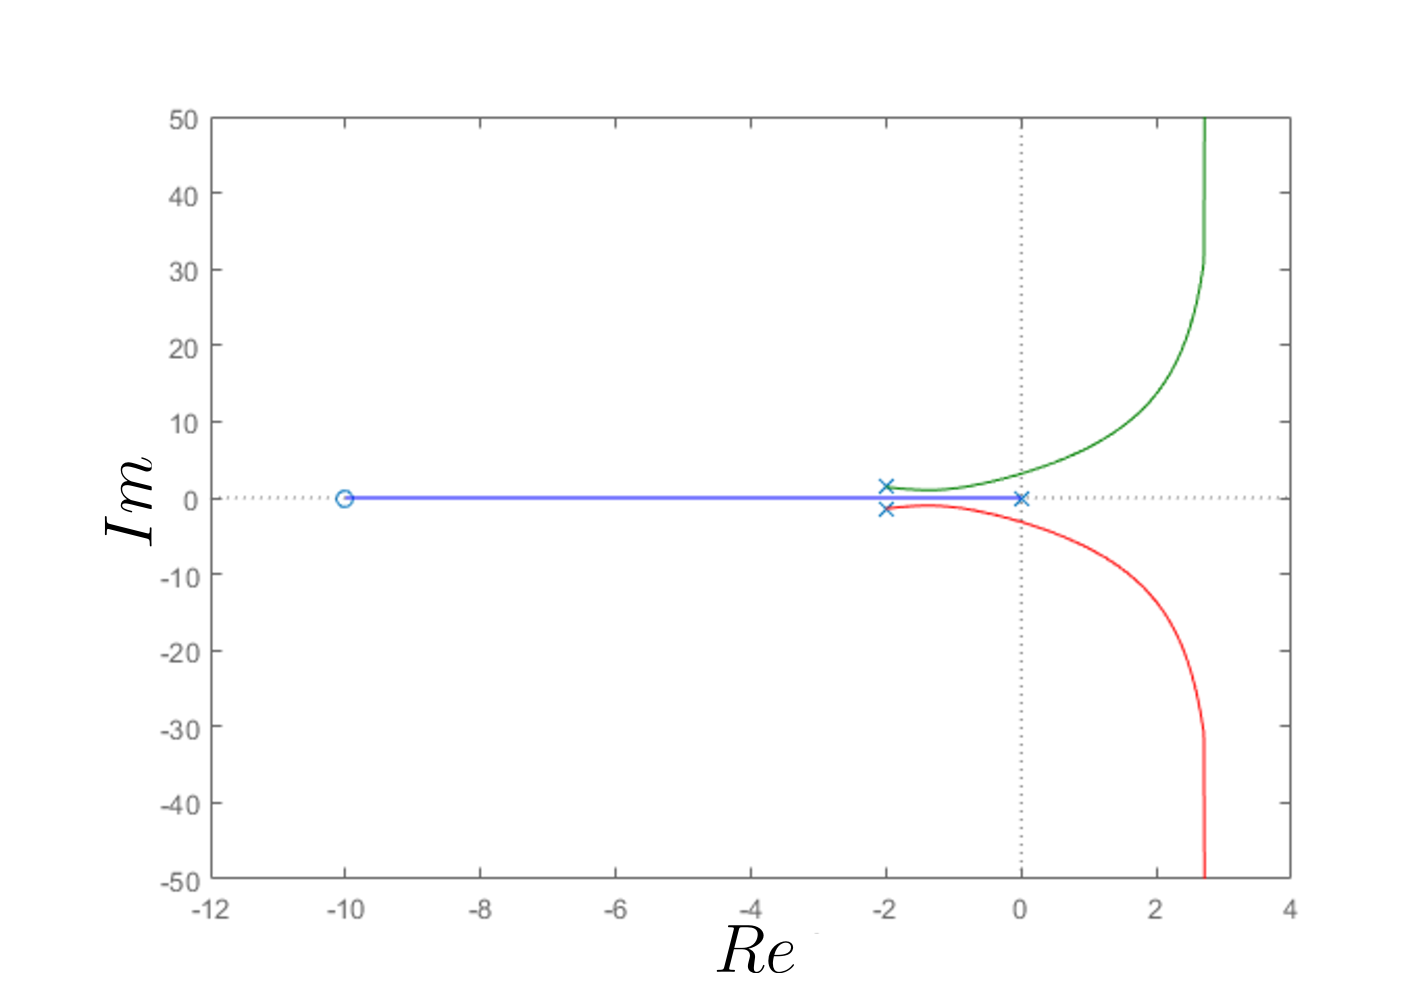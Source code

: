 <?xml version="1.0"?>
<!DOCTYPE ipe SYSTEM "ipe.dtd">
<ipe version="70206" creator="Ipe 7.2.7">
<info created="D:20170507160538" modified="D:20170507160538"/>
<bitmap id="1" width="685" height="474" length="10910" ColorSpace="DeviceRGB" Filter="FlateDecode" BitsPerComponent="8" encoding="base64">
eNrt3Q9oU/f+//GAiBSRMhDxFpEyGCJDhgzGfjJGkcG47A4Zl8tXLl9GGXKx7a/pvM1qI2q7
cpXdbbe7my3t0P5f7Ji7LHZ290q/a9VfFoLkuxiyanqdVpolxqY/2/QPritJv29ztvPN+s9a
a86fPB8EOTk9jTl5N3m/zjmfczI7CwAAAAAAAAAAAAAAAAAAAAAAAAAAAAAAAAAAAAAAAAAA
AAAAAAAAAAAAAAAAAAAAAAAAAAAAAAAAAAAAAAAAAAAAAAAAAAAAAAAAAAAAAAAAAAAAAAAA
AAAAAAAAAAAAAAAAAAAAAAAAAAAAAAAAAAAAAAAAAAAAAAAAAAAAAAAAAAAAAAAAAAAAAAAA
AAAAAAAAAAAAAAAAAAAAHmx8fPzfaaamppT5sVjM5/OFQiFeIgAAzOr8+fNFRUXWX/T398tM
j8djs9mamprsdrvT6eRVAgDAlE6ePNnX15c+J5FISB6IRCLKvoLS0tJoNMoLBQCA+Rw5ciQY
DEq7n5mZUeb4/X673a4u0NjY2NvbywsFAIDJyIb//v37q6ury8vLZaK9vV1mut3u+vp6dZm2
traOjo75v/v+++//CQCgD7/7v7/7jf03Wv3v0hFoqUY0MjIiG/vyr0yPjo4ePHjw4sWLLper
oaFBXaY9Zf7vSt0Nve5Gf/6sAqvAKigGBgaogugb7CtoLeCvCI+is7Pz1KlTHo+nrq4ufW+A
w+EgBrAKrAKrwCoQA4gBJnPnzh3Z9lfvdnR0NDc3B4PBiooKdaZEAgkGxABWgVVgFVgFYgAx
wGRCoVBRUZFyUsDo6KjNZuvv708mkxIDAoGAzAyHwyUlJfF4nBjAKrAKrAKrQAwgBphPX1+f
1Wqtra2Vf3t6epSZwWBQIoHMLCsr83q9pix6V1eX0WvHKrAKrMJsamxA+slNWVsFYgAoOgBk
7zYdMQAUHQCIAXQEUHQAIAbQEUDRAZjdwMAA164hBoCiAwAxgI4Aig4AxAA6Aig6AGSPFl9L
obOQjgCKDiCrMDaAGACKDgDEAGIAKDoAEAPoCKDoAEAMoCOAogMwN8YGEANA0QGAGEAMAEUH
AGIAHQEUHQCIAXQEUHQA5sbYAGIAKDoAEAOIAaDoAEAMoCOAogMAMYCOAIoOwNwYG0AMAEUH
AGIAMQAUHQCIAXQEUHQAIAbQEUDRAZgbYwOIAaDoAEAMIAaAogMAMYCOAIoOAMQAOgKW7+bN
m2NjY+rdWCzm8/lCoRBFB6BnjA0gBuDRRSKR4uJi6fvKXY/HY7PZmpqa7Ha70+mk6ABADCAG
mNXMzExNTU1lZaUSAxKJhNVqlWAg0+Pj46WlpdFolKIDADGAGGBKZ86c6erqOnHihBID/H6/
3W5Xf9rY2Njb27tg0dPJI/BKAkCWxAD5zJ/TBSiBQQ0MDBw7dkwm1Bjgdrvr6+vVBdra2jo6
Osh+AHT7IcbYAPYGYGWmpqaOHDmi7PNXY4DL5WpoaFCXaU+h6ABADCAGmIz095MnTwZSjh8/
7nQ6Q6GQx+Opq6tL3xvgcDgoOgAQA4gBJiN9/8QvysvLjx071tPTEwwGKyoq1GUkEkgwoOgA
oGdVfVVyIwZgxdSDAslkUmJAIBCQ6XA4XFJSEo/HKToAfWJsADEAqxsDRDAYtNlstbW1ZWVl
Xq+XogMAMYAYAIoOAMQAOgIoOgAQA+gIxAAA0BZjA4gBoOgAQAwgBoCiAwAxgI4Aig4AxAA6
Aig6AHNjbAAxABQdAIgBxABQdAAgBtARQNEBgBhARwBFB2BujA0gBoCiAwAxgBgAig4AxAA6
Aig6ABAD6Aig6ADMjbEBxABQdAAgBhADQNEBgBhARwBFBwBiAB0BFB2AuTE2gBgAig4AxABi
ACg6ABAD6Aig6ABADKAjgKIDMDfGBhADQNEBgBhADABFB4DsVOgsbPG10BFA0QGAGEBHwPKF
QiGfzxeNRtNnxmIxmSk/ougA9IyxAcQAPIovvvji8OHDra2thw4d+uqrr5SZHo/HZrM1NTXZ
7Xan00nRAYAYQAwwn3A4XFxcPDk5KdNjY2P79+8fHx9PJBJWqzUSichMuVtaWjpnRwFFBwC9
yf97/uDoIDEADyWZTCrtXkgYkDqOjo76/X673a4u09jY2NvbS9EBQM8s1RZiAFZGNv8vXbpU
U1PT1dUld91ud319vfrTtra2jo6OBYueTvldAMgwxgaoMSCT/5185s/pApTAuMbGxr7++uuP
PvronXfemZycdLlcDQ0N6k/bU8h+AKBbLb6WQmehhk+AjmAOtbW1TqfT4/HU1dWl7w1wOBwU
HQCIAcQAk7l9+3b6cf/m5ubW1tZgMFhRUaHOlEggwYCiA4BuaXuaAB3BuMLhcFFRkYQBmY7H
4zab7cqVK8lkUmJAIBBQFigpKZEfUXQA+sTYgFmtTxOgIxjaxYsXS0tLP/zwQ/lXvW5AMBiU
SFBbW1tWVub1eik6ABADiAGg6ACgQxk+TYCOAIoOADqh+fhAOgIxAAC0wtiAqr4qYgAoOgBk
J81PE6AjEAMAAFrRfHwgHYEYAADQiubjA+kIxAAA0EqWjw3Qw/hAOgIxAACgiaq+KrnREUDR
ASAL6WF8IB2BGAAA0IQexgfSEYgBAKCVLB8boIfxgXQEYgAAIPN0Mj6QjkAMAABknk4GBtAR
iAEAgMzTycAAOgIxAAC0ks1jA3QyMICOQAwAAGSYfgYG0BGIAQCADNPPwAA6AjEAAJBh+hkY
QEcgBgCAVrJzbECLr0ViAB0BFB0AslChs1A/AwPoCMQAAEAm5f89v2+wj44Aig4AWUg/pwrS
EYgBAKChLBwboKtTBekIxAAAQCYVtBbo51RBOgIxAACQSXo7IkBHIAYAADJDh0cE6AjEAADQ
SraNDdDhEQE6gtFFIhGfz/f999+nz4zFYjIzFApRdADQDx0eEaAjGFpnZ6fdbm9qaqqpqXn3
3Xd/+uknmenxeGw2m8yUHzmdTooOAHqgzyMCdATjGhoaKi4unpycVO6+/fbbLpcrkUhYrdZI
JCJzxsfHS0tLo9EoRQcAzentqkF0BKO7e/fu1atX1buNjY1dXV1+v99ut6fP7O3tXbDo6eQX
eT0BZF72jA1o8bUUtBbo5MnIZ/6cLsCfotHduXOnuLh4aGjI7XbX19er89va2jo6Osh+AKAt
XX2zMB3BZEZHRysrK7u7u2Xa5XI1NDSoP2pPoegAoC1LtUU/3yxMRzCTwcHB8vLynp4e5a7H
46mrq0vfG+BwOCg6AGhIt4MD6QhGd/Xq1TfffPPbb79V5wSDwYqKCvWuRAIJBhQdgD5lydgA
3Q4OpCMYWiwWs1qtfr9/5heJRCKZTEoMCAQCskA4HC4pKYnH4xQdADTcFaCfwYHEADM5c+bM
nKGep0+fVnYI2Gy22trasrIyr9dL0QFAQ5IB9LwrgI6QnSg6AGSABID8v+fTEUDRAWA+048N
0OeXCNARQNEBgF0BdARiAAAgm3cF0BGIAQCAVaf/EwToCMQAANCWiccG6P8EAToCMQAAkOW7
AugIxAAAwOrS+WUD6Qig6ADwmBQ6C/X8DQJ0BFB0ADphvrEBfYN9lmoLHQEUHQCykIFGBtIR
iAEAgFVU1VdloJGBdARiAABgtSiHAwZHB+kIoOgAsBxmGhtgxMMBdARiAABgVTKAEQ8H0BGI
AQCAR2SUrxCiI4CiA8DqGhwdtFRbDHo4gI5ADAAADZlgbIBxhwTQEYgBAIBHzADGumAgHQEU
HQBWhQQA4w4LpCMQA3gRAGDFWnwthh4WSEcgBvAiANCcQccGKKcGGH1IAB2BGAAAyPIMQEcg
BgAAlp8BjH56IB0BFB0AyAB0BGIAAGjLQGMDzHcsgI5gJt9991363Vgs5vP5QqEQRQeAR6ec
F2DKDEBH0NzExMS1a9cuX77s8Xj6+/tHRkYe9hHOnTtXUVGh3pXHsdlsTU1Ndrvd6XRSdAB4
FFV9VSbOAHQEDfX09GzdutWSkpOTs2HDBmV606ZNJ06cWM4jTE5Otra2Wq1WNQYkEgm5G4lE
ZHp8fLy0tDQajVJ0AFiZQmehaa4PQAzQj+Hh4byUhoYGadPSu9N/dPbs2SeffFKCwfnz55d+
HIfD8fnnn3u9XjUG+P1+u92uLtDY2Njb20vRAeiTnscGDI4OGvrrg4kBepafnx8IBJZeRrbo
n3322bt37y6xTDKZlH/lodQY4Ha76+vr1QXa2to6OjoWLHq6rq4uigIA6Rkg/+/5VX1Vplw7
+cyf0wWouKGlxwCXy9XQ0KD+qD2F7AcAy9fiazHliYHsDciGGODxeOrq6tL3BjgcDooOAMuk
DAYYHB3MnlWmI5gpBgSDwfSzBiQSSDCg6AD0SVdjA5QDASb44mBigA5dWtzqxoBkMinTysCD
cDhcUlISj8cpOgAszfRnBRIDtOVyuSwWy7Zt257/tV27dq1uDFB2CNhsttra2rKyMq/XS9EB
YOmdAFlyRgAxQFvSrHNycig6AOhqJ4Cl2mLWMwLoCHqzb9++f/7znxQdABQajg1QviMgm3cC
0BEoOgBkocHRwWweCUBH0IPXX3/98uXLFB0AMoyjAHQEPXjmmWeIAQCQScq3BBa0FmTVNQHo
CMQAig5AtzIzNkAZBsBRADqCfrzxxhvEAAB43JSTASUAtPhaeDXoCKDoALItADAMgI6gc59+
+umtW7dk4vDhw7m5ufn5+RQdAFZMPQRAAKAj6J+0fovF4vf7I5GITBw9evSFF17Iy8uj6ACy
weqODVBOA+QQAB3BQDZu3KgMEjhw4EBubq4yU/LA1NQURQeA5VCuA2CptjAIkI5gODk5OcpX
/+Tl5e3evVuZuW7durt371J0AFhmAJB/OQ2QjmBE0v27u7tHRkYsFsu1a9dkzoULF2SaogPA
0t2fAQB0BBM4e/asJeXpp5+Wu83NzTJdXl5O0QFkg4cdG6Bu/hc6CxkAQEcwh5GRkRs3bijT
9+7dU6cpOgDM2fwvaC1g85+OAIoOIHu6v3r6P0f/6QimcetBKDoAur/S/dn5T0cwnyeffNLy
a+vWrcvJyVGmZYKiA8gG6WMD6P7EgOwx84tPPvkkNzc3Eoko86empvbs2VNYWEjRAbDtD2KA
6T3xxBNDQ0NzZq5Zs+bevXsUHYCJW3/fYJ96zR+Z4LI/xIDstH79+mg0Oj8GcPkgACbe8Fe7
P6P+iAFZrqCgYPv27WrTn56e/v3vf79582aKDmCpfvr/7z1wjq5a/2Ib/qv7nQKgIxjRU089
ZbFYNqTIxBNPPCFhgKIDWCID5P/lm77v/3efoUxb/vy1fpKA0voLnYVq6+dkf2IAlnDr1i2P
x+N2uzNz7SCKDpgpCSgZID0VaNL3lWP96Tv8af3EACzHxMTE9evXr/0aRQewnCRQ9a+bmmQA
6fstvpb0vq9c34+RfsQAPJTTp09b5lmzZg1FB/BALZcjloMVBc3/IR1ZbtKCH8eIO3lMtekX
OgtXt+8zNoAYkOU2b95cVFSUgcEAFB0wGeVYQNV/faEkAaVBS3dWerTSpmWmclPOx1fTwoI3
5afKzvz5j6Y+CNv7xACsopycnPknDD66WCzm8/lCoZD5ii6bPwX1/y23ws6rVf+6yZ8QsjkD
KMcC5o8YVLbf1c6ubsgrN+nvC97UwKC2+8d6Np+BTnYgBuDx2bZtW3d39+o+psfjsdlsTU1N
drvd6XSaqejS+uXjTpKAfOLJTTkwyl8Rso20yznjAZQkYKA2qv+THYgByIxoNGqxWN57773V
GiKYSCSsVqtydeLx8fHS0tIF9zYYsejKfoA5nyQSDLQdIA1o1UZNsAqSBD7u9rz//vt6ONmB
GABNbNmyZXWHCPr9frvdrt5tbGzs7e1duuhdXV2GmP5d3f+TJKDOr6qalVuh9V7+KxFlmhs3
bsa6/fz+/SyiZACjfBaZb5oYYCZut7u+vl6929bW1tHRMWeZkZGRP/2a8pcg8+XX1WX0Nr3h
zS51+vRpt/pJQgzgxs24t4L/vGvZd/9I33I+Bx6l5en88y3D0/KyzOkCdE8NTUxM7N27Nz9l
586dt27depRHc7lcDQ0N6t32FHPsAiqo/+/5+wzl06Ow8yp/ReCggBEPEyjHAuRdPGecADgo
kD0kmFkslk2bNj2fIklA7j7KoEGPx1NXV5e+N8DhcJij6PIpMWdsgJIN1CMFQPZkABOMr1Oe
szI2YP4agRiQJZ566ql9+/alz5GN95ycnBU/YDAYrKioUO9KJJBgYJqiV/3rpvJZodwkA3Cm
AEgCC4yvGxy8f+vrm21puX/7+Uh84c+3goIFbupPZUnlt+TX5UEe2/M3+skOxACsivXr1w8P
D8+ZKTFgxV80nEwmJQYEAgGZDofDJSUl8XjcTEWXvq9eN4D9ACAJtLx7uur/vN73n2U/9/f8
/FmL5f6/clP7uxIDlOau9Pf5N/WnamBIfzQ1Jyi/vkrPnyISAyAxYP5gAIvFMjEx8Sg7BGw2
W21tbVlZmdfrpeiAWd0fG/NyxaD14M9d/jFtvyv7FpSQoMQDJRuoweCx7TQAMcD09u7du3nz
ZnXbf3p6+rXXXsvLy6PoAJam8fg6JRjcH+tf8L97DOTuQ+4r4DsFiAHYsWOHbP5v2LAhNzdX
JnJycqampig6gAdmgMUuJqyB+algVY8ggI5gbjdu3HC73S6XS4IxRQfwgJar8/F16kEESQLp
kQDEACxCPShADACwzCRgnOdKJCAGYFEzMzMbNmzYuXOncnfLli1r167NQBig6AA0iwTKOQip
sQQDH3/M2ABiQDaTAPDyyy+nn9NXU1OTm5tL0QGYPw+opyXKBKMIiAFZaf369SMjI3Nmrlu3
bsGT/Sk6AHNGAmVsIYcMiAHZRzb8V/26ARQdgIF3EZAHiAHZZN++fZIEIpGfr4YXj8f37Nmz
detWig4gGyx83QDyADEgm+zatUs2/9emyEQGBgZQdACG3D/A+AE6gkkNDw/39/f7/f6hoSGK
DgAL5AF1/IBMgI5gIolE4ujRo9u3b3e73ZIEXC4XRQeARfNAYSE7B+gIpjExMWGxWDZv3iz/
Sgw4e/asTFRXV1N0ANlghd8pkH6wgJ0DdAQj27Zt21tvvSUTzzzzjMQAmTh//vyaNWsoOgCw
c4AYYHrqdQPUGDCbum6Aenlhig4ADw4DVVWEATqCEeXm5irDAtUYkEgkuG4AAKwkDKhHCjjH
kI5gEEVFRZIEhoeHlRgg3f+FF17Il79hig4gC6xwbMDSGDZARzCU3bt3W1LWr1+v/Ds9PU3R
AeBRdw4QBugIBjE0NHT58mWPx3P9+nWKDgCrHwY4TEBHAEUHkJ36+n4OAwwgpCPoz6effqp8
u9Dhw4dzc3MzMDCAogPQiccyNmAxLS0/n00wOMgrT0fQCWn9FovF7/dHIhGZOHr06AsvvJCX
l0fRAWD1qacWMmCAjqAPGzduvHz5skwcOHBA/VIhyQNTU1MUHQAIA8QAc8vJyYnH4zKRl5e3
e/duZSaXDwKATIQBjhHQEbQm3b+7u3tkZMRisVy7dk3mXLhwQaYpOoBskNGxAewWoCPoj/Jd
QuLpp5+Wu83NzTJdXl5O0QEgc2GgoOD+LVt3C9ARtDUyMnLjxg1l+t69e+o0RQcAdgvQEUwp
EoksZzFJBct8wO+++27OnFgs5vP5QqEQRQeA5YaBrEwCdITM27FjR0FBQTQaXWyBeDwudcnJ
yVnOdwydO3euoqIifY7H47HZbE1NTXa73el0UnQA+qTx2IAldgtk0wECOoImmpub16xZk5eX
t2fPHtlsv379+q1btwKBwL59+7Zu3WqxWEpLSx/4IJOTk62trVarNT0GJBIJmaPscBgfH5fH
mZ83KDoALCrLDhDQETT02Wef5efnr127VhkoKMFAMsCHH364zMMBDofj888/93q96THA7/fb
7Xb1bmNjY29v7/yip+vq6qIWAPCr3QLmTQLymT+nC1BwzU1PTy9/JIAqmUzKv4FAID0GuN3u
+vp69W5bW1tHRwfZDwAeOgkUFNy/sAB7A6Bvc2KAy+VqaGhQ77anUHQAOqS7sQHzk0AWDBWg
IxhIZ2enNSW978+JAR6Pp66uLn1vgMPhoOgAsEJmTwJ0BAO5ffv21RSJ0IvFgGAwmH5XIoEE
A4oOACQBYoApzYkByWRS7spMmQ6HwyUlJcrXFlB0AFg55XuK+/qIAdB5DFB2CNhsttra2rKy
Mq/XS9EB6JPexwbMIRnAjEmAjpCFKDoArIRyIqG5kgAdgRgAAFgu5eiAicYJ0BGIAQCArE0C
dARiAABowmBjA9Ip5w7QEUDRASA7SRIoKKAjgKIDQDYyy9WG6QjEAADACpOA8b+BiI5ADAAA
TRh4bMCcJGDkUwjpCMQAAMDKKScO0BFA0QEgO1VVGXeQAB2BGAAAeCTKcMGWFjoCKDoALJMZ
xgakJwFjXlOIjkAMAACsgpYWI15JgI5ADAAArM4OAQMeGqAjEAMAAKuWBIx21gAdgRgAAJow
1dgAldHOGqAjEAMAAKu8Q8A4FxSiIxADAACryVBjBekIxAAAwCrvEJAYYJAdAnQEYgAAaMKc
YwMUkgEMMlaQjkAMAACsPoOcPEhHIAYAALJ2hwAdgRgAAMjaHQJ0BGIAAGjCzGMDjLNDgI5A
DAAAPMYdAvo+ZYCOQAwAADzGHQL6voYAHcHQIpGIz+f7/vvv58yPxWIyPxQKUXQA0JLuryFA
RzCuzs5Ou93e1NRUU1Pz7rvv/vTTT8p8j8djs9lkvvzU6XRSdAD6ZP6xAQp9X1SQjmBQQ0ND
xcXFk5OTyt23337b5XLJRCKRsFqtkUhEpsfHx0tLS6PRKEUHAC13COTn3/+XGIDVc/fu3atX
r6p3Gxsbu7q6ZMLv99vt9vT5vb29FB0AtFRYeP+bB4kBeDzu3LlTXFw8NDQk0263u76+Xv1R
W1tbR0fH/KKnU/IDAOBx0dOZg/KZP6cLUB9DGx0drays7O7uVu66XK6Ghgb1p+0pZD8AOpQt
YwMUeh0oSEcwkM7OTmtKRUWFMmdwcLC8vLynp0ddxuPx1NXVpe8NcDgcFB0ANFZVdf/QADEA
j+D27dtXUyRCy12ZePPNN7/99tv0ZYLBoBoShEQCCQYUHQA0pgwUJAZglcRiMavV6vf7Z36R
SCRkfjKZlBgQCARkOhwOl5SUxONxig4A2tPlcQE6gkGdOXNmzhiP06dPqzsEbDZbbW1tWVmZ
1+ul6AD0KbvGBszq9IqCdIQsRNEBQAO6PC5ARyAGAAAyRH/HBegIxAAAQIa0tOjtfAE6AjEA
ADSRdWMDZvV4XICOQAwAAGSOzo4L0BGIAQCAzKmq0tX3C9ARiAEAgMzR2XEBOgIxAAA0kY1j
AxQWi36+d5iOQAwAAGSUnoYH0BGIAQCAjNLTaYN0BGIAACCj9DQ8gI5ADAAATWTv2AAhMUAf
xwXoCMQAAECm6WZ4AB2BGAAAyLSWFp182yAdgRgAAMg03QwPoCMQAwBAE1k9NmBWL1cPoCMQ
AwAAGtDH8AA6AjEAAKABfXy5AB2BGAAA0EBfnx5GCdIRiAEAoIlsHxugj1GCdARiAABAGxID
tB4lSEcgBgAAtKGDUYJ0BGIAAEAbOhglSEcgBgCAJrJ9bMCsLkYJ0hGIAQAAbehglCAdgRgA
ANCMxUJHAEUHgCyl9ShBOoKhhUIhn88XjUbnzI/FYjJffkrRAegWYwPuKyy8/22DxAA8vC++
+OLw4cOtra2HDh366quv1Pkej8dmszU1NdntdqfTSdEBQL+0PlmAjmBQ4XC4uLh4cnJSpsfG
xvbv3z8+Pi7TiUTCarVGIhGZljmlpaXz9xVQdADQC61PFqAjGFQymVR6vZAwIHUcHR2Vab/f
b7fb1cUaGxt7e3vnFz1dV1cXrycAaCPjJwvIZ/6cLkARjEu2/S9dulRTU6O2crfbXV9fry7Q
1tbW0dFB9gOgQ4wN+JmmJwvQEQxtbGzs66+//uijj9555x3lAIHL5WpoaFAXaE+h6ACgX5qe
LEBHMJDOzk5rSkVFxZwf1dbWKqMBPR5PXV1d+t4Ah8NB0QFAvzQ9WYCOYCC3b9++mjIwMCDT
6Qf9m5ubW1tbZSIYDKaHBIkEEgwoOgAQA4gBZhIOh4uKiiQMyHQ8HrfZbFeuXJlNDR2UGBAI
BJRlSkpK5KcUHYAOMTaAGIBHcfHixdLS0g8//FD+Tb9uQDAYlFRQW1tbVlbm9XopOgDomqaX
DqAjZCGKDgDEADoCMQAAQAygAsQAAMg8xgYQA0DRAYAYQAwARQcAYgAdARQdAIgBdARQdADm
xtgAYgAoOgAQA4gBoOgAQAygI4CiAwAxgI4Aig7A3BgbQAwARQcAYgAxABQdAIgBdARQdAAg
BtARQNEBmBtjA4gBoOgAQAwgBoCiAwAxgI4Aig4AxAA6Aig6AHNjbAAxABQdAIgBxABQdAAg
BtARQNEBgBhARwBFB2BujA0gBoCiAwAxgBgAig4AxAA6Aig6ABAD6AhYvps3b46NjaXPicVi
Pp8vFApRdAC6xdgAYgAeXSQSKS4ulqavzvF4PDabrampyW63O51Oig4AutbSMltYSAzACszM
zNTU1FRWVqoxIJFIWK1WyQYyPT4+XlpaGo1GKToAEAOIAeZz5syZrq6uEydOqDHA7/fb7XZ1
gcbGxt7eXooOAMQAYoDJDAwMHDt2TCbSY4Db7a6vr1eXaWtr6+jomF/0dBIkeDEBaPIhxtiA
zMcA+cyf0wWogBFNTU0dOXJE2eGfHgNcLldDQ4O6WHsK2Q8AiAHsDTC6zs5Oa0pFRYU095Mn
TwZSjh8/7nQ6lfMCPB5PXV1d+t4Ah8NB0QGAGEAMMLrbt29fTRkYGJC+f+IX5eXlx44d6+np
kWWCwaCEBPVXJBJIMKDoAEAMIAaYVfpBgWQyKTEgEAjIdDgcLikpicfjFB2ADjE2gBiAVY8B
yg4Bm81WW1tbVlbm9XopOgAQA4gBoOgAQAygI4CiAwAxgI5ADAAADTE2gBgAig4AxABiACg6
ABAD6Aig6ABADKAjgKIDMDfGBhADQNEBgBhADABFBwBiAB0BFB0AiAF0BFB0AObG2ABiACg6
ABADiAGg6ABADKAjgKIDADGAjgCKDsDcGBtADABFBwBiADEAFB0AiAF0BFB0ACAG0BFA0QGY
G2MDftbXN1tQQEcARQcAYgAdARQdAIgBdARQdAAgBtARQNEBmA9jA4gBoOgAQAwgBoCiAwAx
gI4Aiv5AXV1dRi8Bq8AqsAqsAjEAFD1r/2hZBVaBVZhNjQ2gCsQArNj4+Pi/00xNTak/isVi
Pp8vFAoRA1gFVoFVYBWIAcQAUzp//nxRUZH1F/39/cp8j8djs9mamprsdrvT6SQGsAqsAqvA
KhADiAHmc/LkyT754/m1RCIhkSASiSi7C0pLS6PRKDGAVWAVWAVWgRhADDCZI0eOBINB6fUz
MzPqTL/fb7fb1buNjY29vb1zfvH999//EwBAH97/3e8GfvMbzf53Lt1gTLLVv3///urq6vLy
cplob29X5rvd7vr6enWxtra2jo4OXi4AAMxkZGREtvTlX5keHR09ePDgxYsXZdrlcjU0NKiL
tafwcgEAYHSdnZ3KaMCKior5Pzp16tRsanxgXV1d+t4Ah8PBSwcAgNHdvn37asrAwMCdO3dk
w1/9UUdHR3Nzs0wEg8H0kCCRQIIBLx0AAGYSCoWKioqUMwJGR0dtNptywmAymZQYEAgEZDoc
DpeUlMTjcV4uAABMpq+vz2q11tbWyr89PT3q/GAwKKlA5peVlXm9Xl4oAAAAAAAAAAAAAACy
ynfffZd+NxKJ+Hy+77//3rirsPT3KOlWNBqVpz00NGTcv6Xx8fErV64Eg0Gjvylu3rw5NjZm
xGduxPev0d+5pnn9zfEWwMM6d+5c+umEnZ2ddru9qamppqbm3Xff/emnnwy3Cg/8HiV96unp
UZ72kSNHDHp9p0AgUF5efurUqePHj7/33nvJZNK4n+TFxcXyYW64Z27E96/R37mmef3N8RbA
Q5mcnGxtbU2/9JBsh0rpZb5y9+23306/EIEhVmE536OkQ9Ixi4qKwuGwTE9NTcm04fYJyCsv
GWBgYEC5W11dbdBzUmZmZuQzvLKy0nCfgYZ7/875+zHiO9c0r7853gJ4WA6H4/PPP5fParWH
3r179+rVq+oCjY2NXV1dxlqF5XyPkj5jwP79+2OxmPIelA+TmzdvGuvP6cqVK8ePHzfB++LM
mTPyZ3/ixAnDfQYa7v2bzqDvXNO8/uZ4C2AFrWc2tSN3/oWIxZ07d6QZ6XybdP4qGPd7lC5d
uiSbD06n85133uns7DTcn9M333xz8uRJebVLSkpks+78+fNGfFMMDAwcO3ZMJoz+GWiI9286
k30DmuFef/O9BbB8C8aA0dHRysrK7u5uw62Ccb9HqampSQJAX1+fvPs++OCDH3/80XBbEEVF
RRJmZlMXtHzzzTeVi1gayNTU1JEjR5R90Yb+DDTW+9fo71xzvP4mewtgMQt+D9H8GDA4OFhe
Xp5+EUIDrYKBvkcpfV2uXLly6NChRCKh/EhiwJdffmmsv6iLFy9WVVWlv/LCWKsgfefkyZOB
lOPHjzudTv0PWZ//jtDz+3cJpvkGNIO+/mr6MtxbAA8l/XuIFosB8lPZjvv2228NugoG+h6l
9HX55ptv0veIygeg8rVQBvqLkr+Z9BhglK259FWQD70Tv5BP8mPHjun/w3zOO0Ln798lmOMb
0Iz7+iuM+BbAo0vvobFYTDYr/H7/zC/U7VOjrIJBv0dpaGhInqp8pM+m9stVV1dLMDDWH5L8
tfz5z3+WP57Z1EjvgwcPGvrqAUbcI2rQ96+h37mmef3N8RbAo/fQM2fO/OnXTp8+baxVmDXs
9yhdunRJnrDytD/77DMj/i39+9//rqys/Otf/yqrcO7cOUO/L4z4GWjQ96/R37mmef2JATCZ
H3/80XCXr5EnLE/b0FsQYnp62uirAN65AAAAAAAAAAAAAAAAAAAAAAAAAAAs5kIKrwMAANnG
6/Vu2rTp1KlTvBQAAGSV+vr6/Pz8559/nhgAAEC2uXDhwtTU1L59+4gBAABkJ2IAAAArsHv3
buW753TitddeW/q7bz7++OPXU2RisRiwa9eua9euUVwAAJbwwQcfFBYW6uopWSyW7u7uJRZw
uVztKTKxWAzo6enZuXMn9QUAYDFTU1MbN27U21bzA2PAguYfFJAY8Omnn1JlAAAW9PHHH6dv
Mp89e/a5557bsGHDU089VVNTo86/d+/eW2+9tWXLltzc3D179ly/fl2ZPzExceDAgby8PJm/
d+/eH374QZkfj8fLyso2b96sLK/GjFdeeUX+i5deekn+ix07dnzxxRfK/OHh4cLCQll427Zt
MjM9Biz2lJYTA/72t7/t2rWLKgMAsKDf/va35eXlyrQ0d+m/0kmliX/55ZfSedWu+tprrz39
9NOXLl26detWUVHRpk2bpHHL/JdffvmZZ55xu90DAwOvvvrq9u3bleWl+T777LOyfH9/v/T3
J554YmhoSNnMl8zQ3Nx8/vx5mb9mzZpIJCLzpdG/+OKLPp9PfkUeRI0BSzyl5ZAHlF9XnioA
AJhj3bp16m5z6bzSl6XRK3elufv9frWZSkNXf0siwV/+8pdAIJA+PxqNvv7669Jze3t7Zb76
OMryBw4cUGLAe++9p+5hUNq9tH6ZUHKC+t8pMWCxp7RMiURCfl3d5wAAAFTT09Ppu99nZmZk
E176pmzLHz16VNqxMr+9vV0Wez3N1q1b//CHP3z22WeSIuY/rGzsy+Z/+pw33njj1VdfVWJA
elNW7s5ffu3atcqzWuwpLd/69evl+VNrAACWjgHK5vOXX34pXTs/P1/dcpc2Le3+1K/19PR8
8sknOTk58x+2oaFh48aNjxID5GHVZ7XgU1q+DRs2EAMAAFiQbGjLRr0yfe3atfRx9QcOHFC6
uXRh6b/KQXyF9Gi3233hwgWZH41G1Z0JL7300uXLl//xj3/Iw8bjcXX5F198Ufr4YjFA2fOv
Lj88PKyGk8We0kOtIAcFAABY0PPPP3/48GFlWtq6NM3e3l5lG1y23wsKCpTpJ5988pVXXpmY
mJhNDd2XNi3/yvT27dv37t07PT0t0wcPHty8efO9e/ckD2zdulXmy/Rs6mQEWV65HNCCMUB5
/D/+8Y/yi/JQ8otqDFjsKS2TpAh5qIGBAQoNAMB8NTU1sqmu3q2url67du369evXrVv37LPP
qsP2bty48dxzzyk/EuqeeZkvi8nCOTk5+fn5brdb7b87d+6U5WX+li1b1B0OC8YAmZBOvWPH
jnUpsskv/6oHBRZ7SsshCWTbtm1UGQCABQ0PD0t7Te+tstH9ww8/KBvyc8imuvxIFpgzXxZW
Dw3MmT8yMrL8JyMLKzsW5ljiKS1NEs6JEyeoMgAAi3nrrbcOHTpkvvXq7+/fsmXLgrkCAAAo
JiYmtm3blj4C0BxeffXVFVyRGACAbKOM6zNfvKGyAAAAAAAAAAAAAAAAAAAAAAAAwHL8D+83
W1U=
</bitmap>
<ipestyle name="basic">
<symbol name="arrow/arc(spx)">
<path stroke="sym-stroke" fill="sym-stroke" pen="sym-pen">
0 0 m
-1 0.333 l
-1 -0.333 l
h
</path>
</symbol>
<symbol name="arrow/farc(spx)">
<path stroke="sym-stroke" fill="white" pen="sym-pen">
0 0 m
-1 0.333 l
-1 -0.333 l
h
</path>
</symbol>
<symbol name="arrow/ptarc(spx)">
<path stroke="sym-stroke" fill="sym-stroke" pen="sym-pen">
0 0 m
-1 0.333 l
-0.8 0 l
-1 -0.333 l
h
</path>
</symbol>
<symbol name="arrow/fptarc(spx)">
<path stroke="sym-stroke" fill="white" pen="sym-pen">
0 0 m
-1 0.333 l
-0.8 0 l
-1 -0.333 l
h
</path>
</symbol>
<symbol name="mark/circle(sx)" transformations="translations">
<path fill="sym-stroke">
0.6 0 0 0.6 0 0 e
0.4 0 0 0.4 0 0 e
</path>
</symbol>
<symbol name="mark/disk(sx)" transformations="translations">
<path fill="sym-stroke">
0.6 0 0 0.6 0 0 e
</path>
</symbol>
<symbol name="mark/fdisk(sfx)" transformations="translations">
<group>
<path fill="sym-fill">
0.5 0 0 0.5 0 0 e
</path>
<path fill="sym-stroke" fillrule="eofill">
0.6 0 0 0.6 0 0 e
0.4 0 0 0.4 0 0 e
</path>
</group>
</symbol>
<symbol name="mark/box(sx)" transformations="translations">
<path fill="sym-stroke" fillrule="eofill">
-0.6 -0.6 m
0.6 -0.6 l
0.6 0.6 l
-0.6 0.6 l
h
-0.4 -0.4 m
0.4 -0.4 l
0.4 0.4 l
-0.4 0.4 l
h
</path>
</symbol>
<symbol name="mark/square(sx)" transformations="translations">
<path fill="sym-stroke">
-0.6 -0.6 m
0.6 -0.6 l
0.6 0.6 l
-0.6 0.6 l
h
</path>
</symbol>
<symbol name="mark/fsquare(sfx)" transformations="translations">
<group>
<path fill="sym-fill">
-0.5 -0.5 m
0.5 -0.5 l
0.5 0.5 l
-0.5 0.5 l
h
</path>
<path fill="sym-stroke" fillrule="eofill">
-0.6 -0.6 m
0.6 -0.6 l
0.6 0.6 l
-0.6 0.6 l
h
-0.4 -0.4 m
0.4 -0.4 l
0.4 0.4 l
-0.4 0.4 l
h
</path>
</group>
</symbol>
<symbol name="mark/cross(sx)" transformations="translations">
<group>
<path fill="sym-stroke">
-0.43 -0.57 m
0.57 0.43 l
0.43 0.57 l
-0.57 -0.43 l
h
</path>
<path fill="sym-stroke">
-0.43 0.57 m
0.57 -0.43 l
0.43 -0.57 l
-0.57 0.43 l
h
</path>
</group>
</symbol>
<symbol name="arrow/fnormal(spx)">
<path stroke="sym-stroke" fill="white" pen="sym-pen">
0 0 m
-1 0.333 l
-1 -0.333 l
h
</path>
</symbol>
<symbol name="arrow/pointed(spx)">
<path stroke="sym-stroke" fill="sym-stroke" pen="sym-pen">
0 0 m
-1 0.333 l
-0.8 0 l
-1 -0.333 l
h
</path>
</symbol>
<symbol name="arrow/fpointed(spx)">
<path stroke="sym-stroke" fill="white" pen="sym-pen">
0 0 m
-1 0.333 l
-0.8 0 l
-1 -0.333 l
h
</path>
</symbol>
<symbol name="arrow/linear(spx)">
<path stroke="sym-stroke" pen="sym-pen">
-1 0.333 m
0 0 l
-1 -0.333 l
</path>
</symbol>
<symbol name="arrow/fdouble(spx)">
<path stroke="sym-stroke" fill="white" pen="sym-pen">
0 0 m
-1 0.333 l
-1 -0.333 l
h
-1 0 m
-2 0.333 l
-2 -0.333 l
h
</path>
</symbol>
<symbol name="arrow/double(spx)">
<path stroke="sym-stroke" fill="sym-stroke" pen="sym-pen">
0 0 m
-1 0.333 l
-1 -0.333 l
h
-1 0 m
-2 0.333 l
-2 -0.333 l
h
</path>
</symbol>
<pen name="heavier" value="0.8"/>
<pen name="fat" value="1.2"/>
<pen name="ultrafat" value="2"/>
<symbolsize name="large" value="5"/>
<symbolsize name="small" value="2"/>
<symbolsize name="tiny" value="1.1"/>
<arrowsize name="large" value="10"/>
<arrowsize name="small" value="5"/>
<arrowsize name="tiny" value="3"/>
<color name="red" value="1 0 0"/>
<color name="green" value="0 1 0"/>
<color name="blue" value="0 0 1"/>
<color name="yellow" value="1 1 0"/>
<color name="orange" value="1 0.647 0"/>
<color name="gold" value="1 0.843 0"/>
<color name="purple" value="0.627 0.125 0.941"/>
<color name="gray" value="0.745"/>
<color name="brown" value="0.647 0.165 0.165"/>
<color name="navy" value="0 0 0.502"/>
<color name="pink" value="1 0.753 0.796"/>
<color name="seagreen" value="0.18 0.545 0.341"/>
<color name="turquoise" value="0.251 0.878 0.816"/>
<color name="violet" value="0.933 0.51 0.933"/>
<color name="darkblue" value="0 0 0.545"/>
<color name="darkcyan" value="0 0.545 0.545"/>
<color name="darkgray" value="0.663"/>
<color name="darkgreen" value="0 0.392 0"/>
<color name="darkmagenta" value="0.545 0 0.545"/>
<color name="darkorange" value="1 0.549 0"/>
<color name="darkred" value="0.545 0 0"/>
<color name="lightblue" value="0.678 0.847 0.902"/>
<color name="lightcyan" value="0.878 1 1"/>
<color name="lightgray" value="0.827"/>
<color name="lightgreen" value="0.565 0.933 0.565"/>
<color name="lightyellow" value="1 1 0.878"/>
<dashstyle name="dashed" value="[4] 0"/>
<dashstyle name="dotted" value="[1 3] 0"/>
<dashstyle name="dash dotted" value="[4 2 1 2] 0"/>
<dashstyle name="dash dot dotted" value="[4 2 1 2 1 2] 0"/>
<textsize name="large" value="\large"/>
<textsize name="Large" value="\Large"/>
<textsize name="LARGE" value="\LARGE"/>
<textsize name="huge" value="\huge"/>
<textsize name="Huge" value="\Huge"/>
<textsize name="small" value="\small"/>
<textsize name="footnote" value="\footnotesize"/>
<textsize name="tiny" value="\tiny"/>
<textstyle name="center" begin="\begin{center}" end="\end{center}"/>
<textstyle name="itemize" begin="\begin{itemize}" end="\end{itemize}"/>
<textstyle name="item" begin="\begin{itemize}\item{}" end="\end{itemize}"/>
<gridsize name="4 pts" value="4"/>
<gridsize name="8 pts (~3 mm)" value="8"/>
<gridsize name="16 pts (~6 mm)" value="16"/>
<gridsize name="32 pts (~12 mm)" value="32"/>
<gridsize name="10 pts (~3.5 mm)" value="10"/>
<gridsize name="20 pts (~7 mm)" value="20"/>
<gridsize name="14 pts (~5 mm)" value="14"/>
<gridsize name="28 pts (~10 mm)" value="28"/>
<gridsize name="56 pts (~20 mm)" value="56"/>
<anglesize name="90 deg" value="90"/>
<anglesize name="60 deg" value="60"/>
<anglesize name="45 deg" value="45"/>
<anglesize name="30 deg" value="30"/>
<anglesize name="22.5 deg" value="22.5"/>
<opacity name="10%" value="0.1"/>
<opacity name="30%" value="0.3"/>
<opacity name="50%" value="0.5"/>
<opacity name="75%" value="0.75"/>
<tiling name="falling" angle="-60" step="4" width="1"/>
<tiling name="rising" angle="30" step="4" width="1"/>
</ipestyle>
<page>
<layer name="alpha"/>
<view layers="alpha" active="alpha"/>
<image layer="alpha" matrix="1 0 0 1 -1.39953 231.623" rect="40.6571 243.272 554.343 598.728" bitmap="1"/>
<path matrix="1 0 0 1 2.89844 0" fill="white">
277.207 494.117 m
277.207 476.623 l
340.886 476.623 l
340.886 494.117 l
h
</path>
<path fill="white">
77.0736 682.354 m
77.0736 618.675 l
95.9673 618.675 l
95.9673 682.354 l
h
</path>
<text matrix="1 0 0 1 6.21094 9.52345" transformations="translations" pos="289.865 470.834" stroke="black" type="label" width="29.926" height="16.938" depth="0" valign="baseline" size="Huge" style="math">Re</text>
<text matrix="-0.00030569 1 -1 -0.00030569 741.114 561.97" transformations="rigid" pos="70.8254 647.225" stroke="black" type="label" width="33.883" height="16.938" depth="0" valign="baseline" size="Huge" style="math">Im</text>
</page>
</ipe>
